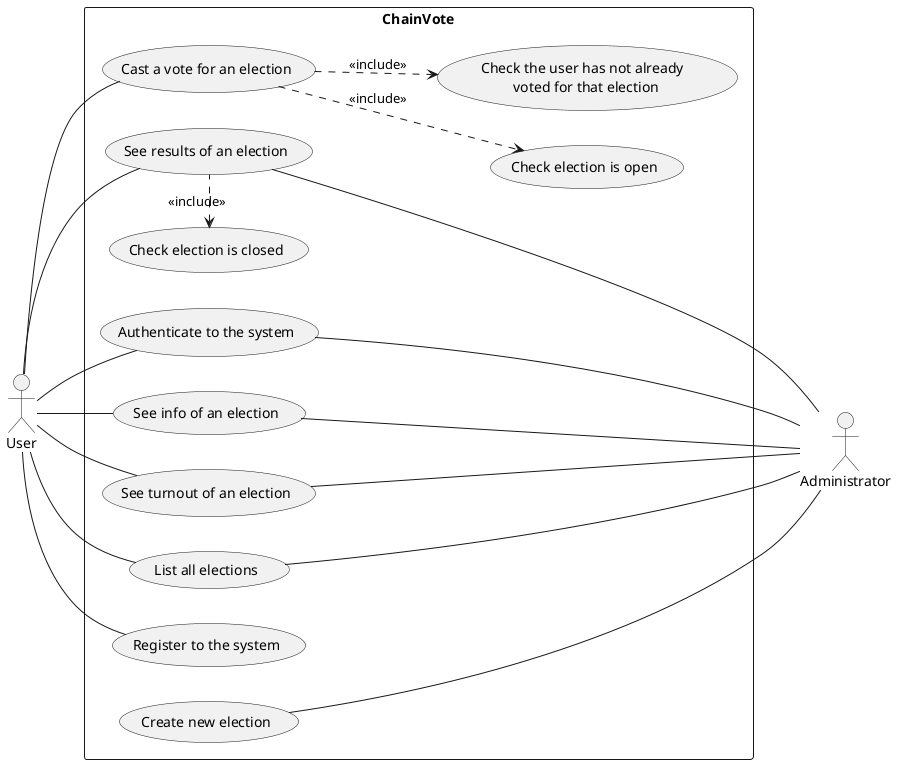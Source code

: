 @startuml use-cases
left to right direction

actor User
actor Administrator

rectangle ChainVote {
    usecase "Register to the system" as UC0
    usecase "Create new election" as UC1
    usecase "Cast a vote for an election" as UC2
    usecase "List all elections" as UC3
    usecase "See results of an election" as UC4
    usecase "See turnout of an election" as UC5
    usecase "See info of an election" as UC6
    usecase "Check election is closed" as CK1
    usecase "Check election is open" as CK2
    usecase "Check the user has not already \n voted for that election" as CK3
    usecase "Authenticate to the system" as UC7
    UC2 ..> CK2 : <<include>>
    UC2 ..> CK3 : <<include>>
    UC4 .left.> CK1 : <<include>>
}

User -- UC0
User -- UC2
User -- UC3
User -- UC4
User -- UC5
User -- UC6
User -- UC7
Administrator -up-- UC1
Administrator -up-- UC3
Administrator -up-- UC4
Administrator -up-- UC5
Administrator -up-- UC6
Administrator -up-- UC7


@enduml